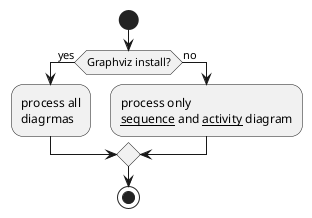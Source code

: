 @startuml
start
if (Graphviz install?) then (yes)
:process all\ndiagrmas;
else (no)
:process only
__sequence__ and __activity__ diagram;
endif
stop
@enduml